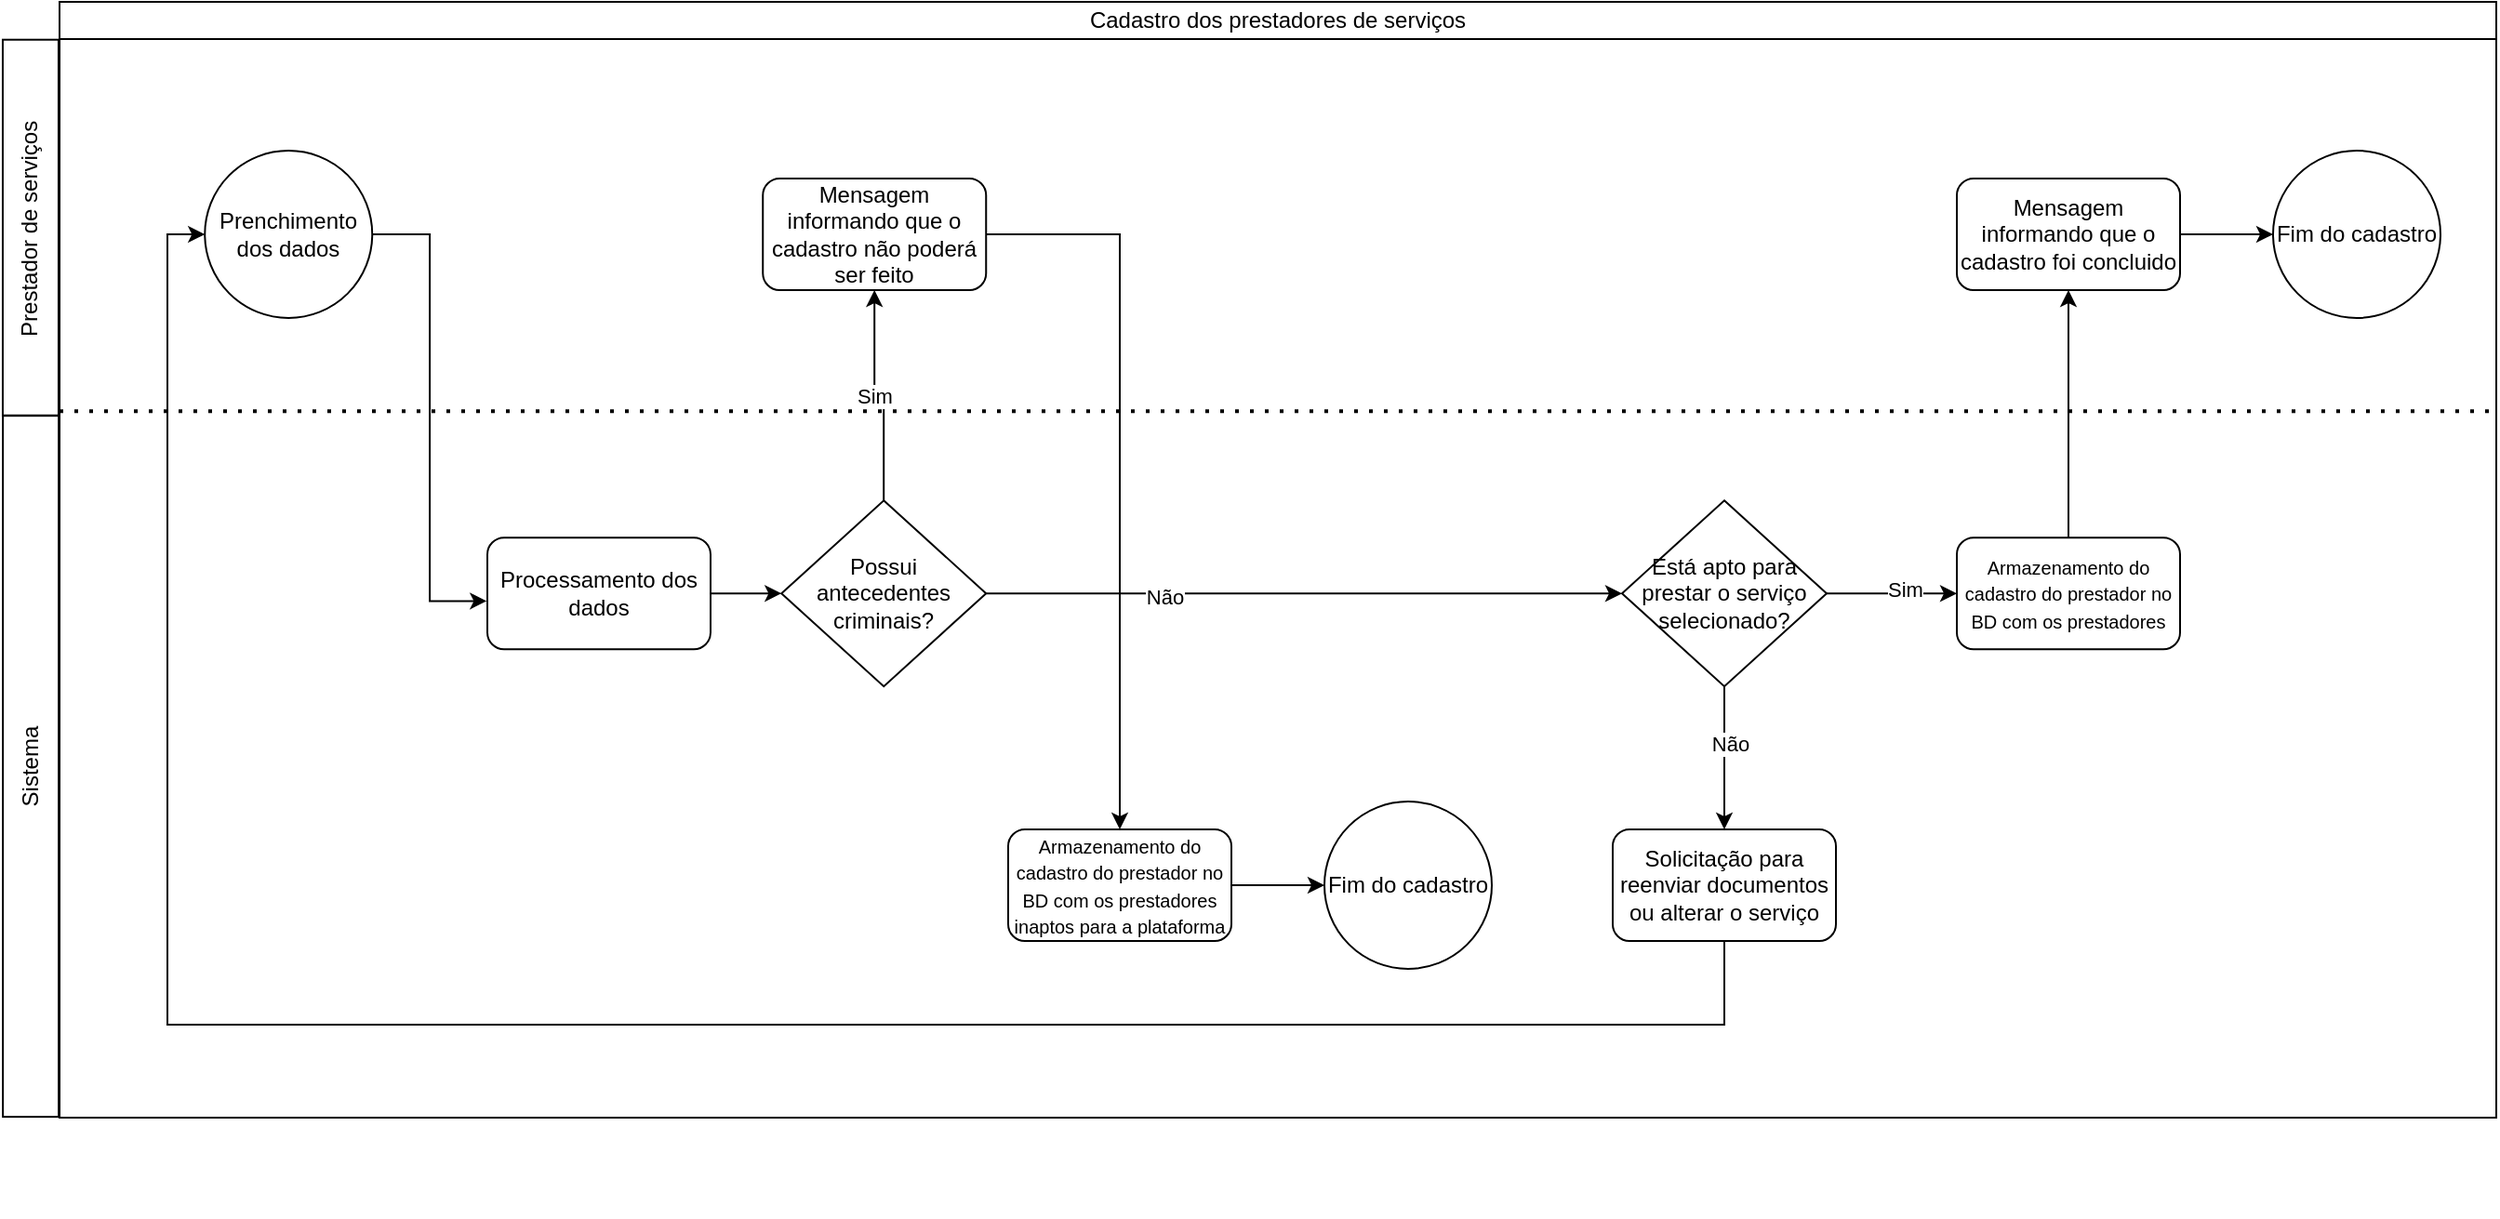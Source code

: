 <mxfile version="26.0.12">
  <diagram name="Página-1" id="Ogjw7mfiGQgQhLG7W4vd">
    <mxGraphModel dx="1593" dy="820" grid="1" gridSize="10" guides="1" tooltips="1" connect="1" arrows="1" fold="1" page="1" pageScale="1" pageWidth="827" pageHeight="1169" math="0" shadow="0">
      <root>
        <mxCell id="0" />
        <mxCell id="1" parent="0" />
        <mxCell id="NIhlScBV0QvWfO8qGJx1-2" value="Cadastro dos prestadores de serviços" style="rounded=0;whiteSpace=wrap;html=1;fillColor=none;" vertex="1" parent="1">
          <mxGeometry x="110" y="60" width="1310" height="20" as="geometry" />
        </mxCell>
        <mxCell id="NIhlScBV0QvWfO8qGJx1-3" value="" style="rounded=0;whiteSpace=wrap;html=1;fillColor=none;" vertex="1" parent="1">
          <mxGeometry x="110" y="80" width="1310" height="580" as="geometry" />
        </mxCell>
        <mxCell id="NIhlScBV0QvWfO8qGJx1-1" value="Prenchimento dos dados" style="ellipse;whiteSpace=wrap;html=1;aspect=fixed;fillColor=none;" vertex="1" parent="1">
          <mxGeometry x="188.12" y="140" width="90" height="90" as="geometry" />
        </mxCell>
        <mxCell id="NIhlScBV0QvWfO8qGJx1-5" value="Prestador de serviços" style="rounded=0;whiteSpace=wrap;html=1;fillColor=none;rotation=-90;" vertex="1" parent="1">
          <mxGeometry x="-6.64" y="166.47" width="202.24" height="30" as="geometry" />
        </mxCell>
        <mxCell id="NIhlScBV0QvWfO8qGJx1-7" value="Sistema" style="rounded=0;whiteSpace=wrap;html=1;fillColor=none;rotation=-90;" vertex="1" parent="1">
          <mxGeometry x="-94.03" y="455.96" width="377.19" height="30" as="geometry" />
        </mxCell>
        <mxCell id="NIhlScBV0QvWfO8qGJx1-8" style="edgeStyle=orthogonalEdgeStyle;rounded=0;orthogonalLoop=1;jettySize=auto;html=1;exitX=0.5;exitY=1;exitDx=0;exitDy=0;" edge="1" parent="1">
          <mxGeometry relative="1" as="geometry">
            <mxPoint x="660.94" y="705" as="sourcePoint" />
            <mxPoint x="660.88" y="705" as="targetPoint" />
          </mxGeometry>
        </mxCell>
        <mxCell id="NIhlScBV0QvWfO8qGJx1-17" value="" style="edgeStyle=orthogonalEdgeStyle;rounded=0;orthogonalLoop=1;jettySize=auto;html=1;" edge="1" parent="1" source="NIhlScBV0QvWfO8qGJx1-12" target="NIhlScBV0QvWfO8qGJx1-16">
          <mxGeometry relative="1" as="geometry" />
        </mxCell>
        <mxCell id="NIhlScBV0QvWfO8qGJx1-12" value="Processamento dos dados" style="rounded=1;whiteSpace=wrap;html=1;fillColor=none;" vertex="1" parent="1">
          <mxGeometry x="340" y="348.12" width="120" height="60" as="geometry" />
        </mxCell>
        <mxCell id="NIhlScBV0QvWfO8qGJx1-23" value="" style="edgeStyle=orthogonalEdgeStyle;rounded=0;orthogonalLoop=1;jettySize=auto;html=1;" edge="1" parent="1" source="NIhlScBV0QvWfO8qGJx1-16" target="NIhlScBV0QvWfO8qGJx1-21">
          <mxGeometry relative="1" as="geometry" />
        </mxCell>
        <mxCell id="NIhlScBV0QvWfO8qGJx1-24" value="Sim" style="edgeLabel;html=1;align=center;verticalAlign=middle;resizable=0;points=[];" vertex="1" connectable="0" parent="NIhlScBV0QvWfO8qGJx1-23">
          <mxGeometry x="0.044" relative="1" as="geometry">
            <mxPoint as="offset" />
          </mxGeometry>
        </mxCell>
        <mxCell id="NIhlScBV0QvWfO8qGJx1-31" value="" style="edgeStyle=orthogonalEdgeStyle;rounded=0;orthogonalLoop=1;jettySize=auto;html=1;" edge="1" parent="1" source="NIhlScBV0QvWfO8qGJx1-16" target="NIhlScBV0QvWfO8qGJx1-30">
          <mxGeometry relative="1" as="geometry" />
        </mxCell>
        <mxCell id="NIhlScBV0QvWfO8qGJx1-32" value="Não" style="edgeLabel;html=1;align=center;verticalAlign=middle;resizable=0;points=[];" vertex="1" connectable="0" parent="NIhlScBV0QvWfO8qGJx1-31">
          <mxGeometry x="-0.441" y="-2" relative="1" as="geometry">
            <mxPoint as="offset" />
          </mxGeometry>
        </mxCell>
        <mxCell id="NIhlScBV0QvWfO8qGJx1-16" value="Possui antecedentes criminais?" style="rhombus;whiteSpace=wrap;html=1;fillColor=none;" vertex="1" parent="1">
          <mxGeometry x="498.12" y="328.12" width="110" height="100" as="geometry" />
        </mxCell>
        <mxCell id="NIhlScBV0QvWfO8qGJx1-25" value="" style="edgeStyle=orthogonalEdgeStyle;rounded=0;orthogonalLoop=1;jettySize=auto;html=1;" edge="1" parent="1" source="NIhlScBV0QvWfO8qGJx1-21" target="NIhlScBV0QvWfO8qGJx1-22">
          <mxGeometry relative="1" as="geometry" />
        </mxCell>
        <mxCell id="NIhlScBV0QvWfO8qGJx1-21" value="Mensagem informando que o cadastro não poderá ser feito" style="rounded=1;whiteSpace=wrap;html=1;fillColor=none;" vertex="1" parent="1">
          <mxGeometry x="488.12" y="155" width="120" height="60" as="geometry" />
        </mxCell>
        <mxCell id="NIhlScBV0QvWfO8qGJx1-27" value="" style="edgeStyle=orthogonalEdgeStyle;rounded=0;orthogonalLoop=1;jettySize=auto;html=1;" edge="1" parent="1" source="NIhlScBV0QvWfO8qGJx1-22" target="NIhlScBV0QvWfO8qGJx1-26">
          <mxGeometry relative="1" as="geometry" />
        </mxCell>
        <mxCell id="NIhlScBV0QvWfO8qGJx1-22" value="&lt;font style=&quot;font-size: 10px;&quot;&gt;Armazenamento do cadastro do prestador no BD com os prestadores inaptos para a plataforma&lt;/font&gt;" style="rounded=1;whiteSpace=wrap;html=1;fillColor=none;" vertex="1" parent="1">
          <mxGeometry x="620" y="505" width="120" height="60" as="geometry" />
        </mxCell>
        <mxCell id="NIhlScBV0QvWfO8qGJx1-26" value="Fim do cadastro" style="ellipse;whiteSpace=wrap;html=1;aspect=fixed;fillColor=none;" vertex="1" parent="1">
          <mxGeometry x="790" y="490" width="90" height="90" as="geometry" />
        </mxCell>
        <mxCell id="NIhlScBV0QvWfO8qGJx1-34" value="" style="edgeStyle=orthogonalEdgeStyle;rounded=0;orthogonalLoop=1;jettySize=auto;html=1;" edge="1" parent="1" source="NIhlScBV0QvWfO8qGJx1-30" target="NIhlScBV0QvWfO8qGJx1-33">
          <mxGeometry relative="1" as="geometry" />
        </mxCell>
        <mxCell id="NIhlScBV0QvWfO8qGJx1-36" value="Não" style="edgeLabel;html=1;align=center;verticalAlign=middle;resizable=0;points=[];" vertex="1" connectable="0" parent="NIhlScBV0QvWfO8qGJx1-34">
          <mxGeometry x="-0.192" y="3" relative="1" as="geometry">
            <mxPoint as="offset" />
          </mxGeometry>
        </mxCell>
        <mxCell id="NIhlScBV0QvWfO8qGJx1-39" value="" style="edgeStyle=orthogonalEdgeStyle;rounded=0;orthogonalLoop=1;jettySize=auto;html=1;" edge="1" parent="1" source="NIhlScBV0QvWfO8qGJx1-30">
          <mxGeometry relative="1" as="geometry">
            <mxPoint x="1130" y="378.12" as="targetPoint" />
          </mxGeometry>
        </mxCell>
        <mxCell id="NIhlScBV0QvWfO8qGJx1-44" value="Sim" style="edgeLabel;html=1;align=center;verticalAlign=middle;resizable=0;points=[];" vertex="1" connectable="0" parent="NIhlScBV0QvWfO8qGJx1-39">
          <mxGeometry x="0.207" y="3" relative="1" as="geometry">
            <mxPoint as="offset" />
          </mxGeometry>
        </mxCell>
        <mxCell id="NIhlScBV0QvWfO8qGJx1-30" value="Está apto para prestar o serviço selecionado?" style="rhombus;whiteSpace=wrap;html=1;fillColor=none;" vertex="1" parent="1">
          <mxGeometry x="950" y="328.12" width="110" height="100" as="geometry" />
        </mxCell>
        <mxCell id="NIhlScBV0QvWfO8qGJx1-37" style="edgeStyle=orthogonalEdgeStyle;rounded=0;orthogonalLoop=1;jettySize=auto;html=1;exitX=0.5;exitY=1;exitDx=0;exitDy=0;entryX=0;entryY=0.5;entryDx=0;entryDy=0;" edge="1" parent="1" source="NIhlScBV0QvWfO8qGJx1-33" target="NIhlScBV0QvWfO8qGJx1-1">
          <mxGeometry relative="1" as="geometry">
            <Array as="points">
              <mxPoint x="1005" y="610" />
              <mxPoint x="168" y="610" />
              <mxPoint x="168" y="185" />
            </Array>
          </mxGeometry>
        </mxCell>
        <mxCell id="NIhlScBV0QvWfO8qGJx1-33" value="Solicitação para reenviar documentos ou alterar o serviço" style="rounded=1;whiteSpace=wrap;html=1;fillColor=none;" vertex="1" parent="1">
          <mxGeometry x="945" y="505" width="120" height="60" as="geometry" />
        </mxCell>
        <mxCell id="NIhlScBV0QvWfO8qGJx1-46" value="" style="edgeStyle=orthogonalEdgeStyle;rounded=0;orthogonalLoop=1;jettySize=auto;html=1;" edge="1" parent="1" source="NIhlScBV0QvWfO8qGJx1-40" target="NIhlScBV0QvWfO8qGJx1-45">
          <mxGeometry relative="1" as="geometry" />
        </mxCell>
        <mxCell id="NIhlScBV0QvWfO8qGJx1-40" value="&lt;font style=&quot;font-size: 10px;&quot;&gt;Armazenamento do cadastro do prestador no BD com os prestadores&lt;/font&gt;" style="rounded=1;whiteSpace=wrap;html=1;fillColor=none;" vertex="1" parent="1">
          <mxGeometry x="1130" y="348.12" width="120" height="60" as="geometry" />
        </mxCell>
        <mxCell id="NIhlScBV0QvWfO8qGJx1-54" value="" style="edgeStyle=orthogonalEdgeStyle;rounded=0;orthogonalLoop=1;jettySize=auto;html=1;" edge="1" parent="1" source="NIhlScBV0QvWfO8qGJx1-45" target="NIhlScBV0QvWfO8qGJx1-53">
          <mxGeometry relative="1" as="geometry" />
        </mxCell>
        <mxCell id="NIhlScBV0QvWfO8qGJx1-45" value="Mensagem informando que o cadastro foi concluido" style="rounded=1;whiteSpace=wrap;html=1;fillColor=none;" vertex="1" parent="1">
          <mxGeometry x="1130" y="155" width="120" height="60" as="geometry" />
        </mxCell>
        <mxCell id="NIhlScBV0QvWfO8qGJx1-50" value="" style="endArrow=none;dashed=1;html=1;dashPattern=1 3;strokeWidth=2;rounded=0;exitX=0;exitY=0.345;exitDx=0;exitDy=0;entryX=0.999;entryY=0.345;entryDx=0;entryDy=0;entryPerimeter=0;exitPerimeter=0;" edge="1" parent="1" source="NIhlScBV0QvWfO8qGJx1-3" target="NIhlScBV0QvWfO8qGJx1-3">
          <mxGeometry width="50" height="50" relative="1" as="geometry">
            <mxPoint x="710" y="340" as="sourcePoint" />
            <mxPoint x="760" y="290" as="targetPoint" />
          </mxGeometry>
        </mxCell>
        <mxCell id="NIhlScBV0QvWfO8qGJx1-52" style="edgeStyle=orthogonalEdgeStyle;rounded=0;orthogonalLoop=1;jettySize=auto;html=1;exitX=1;exitY=0.5;exitDx=0;exitDy=0;entryX=-0.003;entryY=0.568;entryDx=0;entryDy=0;entryPerimeter=0;" edge="1" parent="1" source="NIhlScBV0QvWfO8qGJx1-1" target="NIhlScBV0QvWfO8qGJx1-12">
          <mxGeometry relative="1" as="geometry" />
        </mxCell>
        <mxCell id="NIhlScBV0QvWfO8qGJx1-53" value="Fim do cadastro" style="ellipse;whiteSpace=wrap;html=1;aspect=fixed;fillColor=none;" vertex="1" parent="1">
          <mxGeometry x="1300" y="140.0" width="90" height="90" as="geometry" />
        </mxCell>
      </root>
    </mxGraphModel>
  </diagram>
</mxfile>
